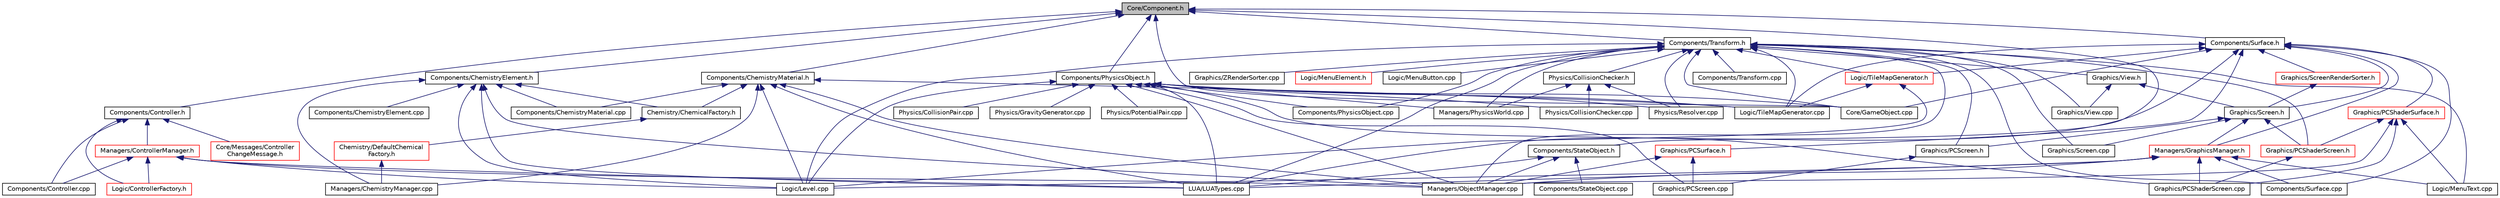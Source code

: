 digraph "Core/Component.h"
{
  edge [fontname="Helvetica",fontsize="10",labelfontname="Helvetica",labelfontsize="10"];
  node [fontname="Helvetica",fontsize="10",shape=record];
  Node1 [label="Core/Component.h",height=0.2,width=0.4,color="black", fillcolor="grey75", style="filled", fontcolor="black"];
  Node1 -> Node2 [dir="back",color="midnightblue",fontsize="10",style="solid",fontname="Helvetica"];
  Node2 [label="Components/ChemistryElement.h",height=0.2,width=0.4,color="black", fillcolor="white", style="filled",URL="$ChemistryElement_8h.html"];
  Node2 -> Node3 [dir="back",color="midnightblue",fontsize="10",style="solid",fontname="Helvetica"];
  Node3 [label="Chemistry/ChemicalFactory.h",height=0.2,width=0.4,color="black", fillcolor="white", style="filled",URL="$ChemicalFactory_8h.html"];
  Node3 -> Node4 [dir="back",color="midnightblue",fontsize="10",style="solid",fontname="Helvetica"];
  Node4 [label="Chemistry/DefaultChemical\lFactory.h",height=0.2,width=0.4,color="red", fillcolor="white", style="filled",URL="$DefaultChemicalFactory_8h.html"];
  Node4 -> Node5 [dir="back",color="midnightblue",fontsize="10",style="solid",fontname="Helvetica"];
  Node5 [label="Managers/ChemistryManager.cpp",height=0.2,width=0.4,color="black", fillcolor="white", style="filled",URL="$ChemistryManager_8cpp.html"];
  Node2 -> Node6 [dir="back",color="midnightblue",fontsize="10",style="solid",fontname="Helvetica"];
  Node6 [label="Components/ChemistryElement.cpp",height=0.2,width=0.4,color="black", fillcolor="white", style="filled",URL="$ChemistryElement_8cpp.html"];
  Node2 -> Node7 [dir="back",color="midnightblue",fontsize="10",style="solid",fontname="Helvetica"];
  Node7 [label="Components/ChemistryMaterial.cpp",height=0.2,width=0.4,color="black", fillcolor="white", style="filled",URL="$ChemistryMaterial_8cpp.html"];
  Node2 -> Node8 [dir="back",color="midnightblue",fontsize="10",style="solid",fontname="Helvetica"];
  Node8 [label="Logic/Level.cpp",height=0.2,width=0.4,color="black", fillcolor="white", style="filled",URL="$Level_8cpp.html"];
  Node2 -> Node9 [dir="back",color="midnightblue",fontsize="10",style="solid",fontname="Helvetica"];
  Node9 [label="LUA/LUATypes.cpp",height=0.2,width=0.4,color="black", fillcolor="white", style="filled",URL="$LUATypes_8cpp.html"];
  Node2 -> Node5 [dir="back",color="midnightblue",fontsize="10",style="solid",fontname="Helvetica"];
  Node2 -> Node10 [dir="back",color="midnightblue",fontsize="10",style="solid",fontname="Helvetica"];
  Node10 [label="Managers/ObjectManager.cpp",height=0.2,width=0.4,color="black", fillcolor="white", style="filled",URL="$ObjectManager_8cpp.html"];
  Node1 -> Node11 [dir="back",color="midnightblue",fontsize="10",style="solid",fontname="Helvetica"];
  Node11 [label="Components/ChemistryMaterial.h",height=0.2,width=0.4,color="black", fillcolor="white", style="filled",URL="$ChemistryMaterial_8h.html"];
  Node11 -> Node3 [dir="back",color="midnightblue",fontsize="10",style="solid",fontname="Helvetica"];
  Node11 -> Node7 [dir="back",color="midnightblue",fontsize="10",style="solid",fontname="Helvetica"];
  Node11 -> Node8 [dir="back",color="midnightblue",fontsize="10",style="solid",fontname="Helvetica"];
  Node11 -> Node12 [dir="back",color="midnightblue",fontsize="10",style="solid",fontname="Helvetica"];
  Node12 [label="Logic/TileMapGenerator.cpp",height=0.2,width=0.4,color="black", fillcolor="white", style="filled",URL="$TileMapGenerator_8cpp.html"];
  Node11 -> Node9 [dir="back",color="midnightblue",fontsize="10",style="solid",fontname="Helvetica"];
  Node11 -> Node5 [dir="back",color="midnightblue",fontsize="10",style="solid",fontname="Helvetica"];
  Node11 -> Node10 [dir="back",color="midnightblue",fontsize="10",style="solid",fontname="Helvetica"];
  Node1 -> Node13 [dir="back",color="midnightblue",fontsize="10",style="solid",fontname="Helvetica"];
  Node13 [label="Components/Controller.h",height=0.2,width=0.4,color="black", fillcolor="white", style="filled",URL="$Controller_8h.html"];
  Node13 -> Node14 [dir="back",color="midnightblue",fontsize="10",style="solid",fontname="Helvetica"];
  Node14 [label="Components/Controller.cpp",height=0.2,width=0.4,color="black", fillcolor="white", style="filled",URL="$Controller_8cpp.html"];
  Node13 -> Node15 [dir="back",color="midnightblue",fontsize="10",style="solid",fontname="Helvetica"];
  Node15 [label="Core/Messages/Controller\lChangeMessage.h",height=0.2,width=0.4,color="red", fillcolor="white", style="filled",URL="$ControllerChangeMessage_8h.html"];
  Node13 -> Node16 [dir="back",color="midnightblue",fontsize="10",style="solid",fontname="Helvetica"];
  Node16 [label="Logic/ControllerFactory.h",height=0.2,width=0.4,color="red", fillcolor="white", style="filled",URL="$ControllerFactory_8h.html"];
  Node13 -> Node17 [dir="back",color="midnightblue",fontsize="10",style="solid",fontname="Helvetica"];
  Node17 [label="Managers/ControllerManager.h",height=0.2,width=0.4,color="red", fillcolor="white", style="filled",URL="$ControllerManager_8h.html"];
  Node17 -> Node14 [dir="back",color="midnightblue",fontsize="10",style="solid",fontname="Helvetica"];
  Node17 -> Node16 [dir="back",color="midnightblue",fontsize="10",style="solid",fontname="Helvetica"];
  Node17 -> Node8 [dir="back",color="midnightblue",fontsize="10",style="solid",fontname="Helvetica"];
  Node17 -> Node9 [dir="back",color="midnightblue",fontsize="10",style="solid",fontname="Helvetica"];
  Node17 -> Node10 [dir="back",color="midnightblue",fontsize="10",style="solid",fontname="Helvetica"];
  Node1 -> Node18 [dir="back",color="midnightblue",fontsize="10",style="solid",fontname="Helvetica"];
  Node18 [label="Components/PhysicsObject.h",height=0.2,width=0.4,color="black", fillcolor="white", style="filled",URL="$PhysicsObject_8h.html"];
  Node18 -> Node19 [dir="back",color="midnightblue",fontsize="10",style="solid",fontname="Helvetica"];
  Node19 [label="Components/PhysicsObject.cpp",height=0.2,width=0.4,color="black", fillcolor="white", style="filled",URL="$PhysicsObject_8cpp.html"];
  Node18 -> Node20 [dir="back",color="midnightblue",fontsize="10",style="solid",fontname="Helvetica"];
  Node20 [label="Core/GameObject.cpp",height=0.2,width=0.4,color="black", fillcolor="white", style="filled",URL="$GameObject_8cpp.html"];
  Node18 -> Node21 [dir="back",color="midnightblue",fontsize="10",style="solid",fontname="Helvetica"];
  Node21 [label="Graphics/PCScreen.cpp",height=0.2,width=0.4,color="black", fillcolor="white", style="filled",URL="$PCScreen_8cpp.html"];
  Node18 -> Node22 [dir="back",color="midnightblue",fontsize="10",style="solid",fontname="Helvetica"];
  Node22 [label="Graphics/PCShaderScreen.cpp",height=0.2,width=0.4,color="black", fillcolor="white", style="filled",URL="$PCShaderScreen_8cpp.html"];
  Node18 -> Node8 [dir="back",color="midnightblue",fontsize="10",style="solid",fontname="Helvetica"];
  Node18 -> Node12 [dir="back",color="midnightblue",fontsize="10",style="solid",fontname="Helvetica"];
  Node18 -> Node9 [dir="back",color="midnightblue",fontsize="10",style="solid",fontname="Helvetica"];
  Node18 -> Node10 [dir="back",color="midnightblue",fontsize="10",style="solid",fontname="Helvetica"];
  Node18 -> Node23 [dir="back",color="midnightblue",fontsize="10",style="solid",fontname="Helvetica"];
  Node23 [label="Managers/PhysicsWorld.cpp",height=0.2,width=0.4,color="black", fillcolor="white", style="filled",URL="$PhysicsWorld_8cpp.html"];
  Node18 -> Node24 [dir="back",color="midnightblue",fontsize="10",style="solid",fontname="Helvetica"];
  Node24 [label="Physics/CollisionChecker.cpp",height=0.2,width=0.4,color="black", fillcolor="white", style="filled",URL="$CollisionChecker_8cpp.html"];
  Node18 -> Node25 [dir="back",color="midnightblue",fontsize="10",style="solid",fontname="Helvetica"];
  Node25 [label="Physics/CollisionPair.cpp",height=0.2,width=0.4,color="black", fillcolor="white", style="filled",URL="$CollisionPair_8cpp.html"];
  Node18 -> Node26 [dir="back",color="midnightblue",fontsize="10",style="solid",fontname="Helvetica"];
  Node26 [label="Physics/GravityGenerator.cpp",height=0.2,width=0.4,color="black", fillcolor="white", style="filled",URL="$GravityGenerator_8cpp.html"];
  Node18 -> Node27 [dir="back",color="midnightblue",fontsize="10",style="solid",fontname="Helvetica"];
  Node27 [label="Physics/PotentialPair.cpp",height=0.2,width=0.4,color="black", fillcolor="white", style="filled",URL="$PotentialPair_8cpp.html"];
  Node18 -> Node28 [dir="back",color="midnightblue",fontsize="10",style="solid",fontname="Helvetica"];
  Node28 [label="Physics/Resolver.cpp",height=0.2,width=0.4,color="black", fillcolor="white", style="filled",URL="$Resolver_8cpp.html"];
  Node1 -> Node29 [dir="back",color="midnightblue",fontsize="10",style="solid",fontname="Helvetica"];
  Node29 [label="Components/Transform.h",height=0.2,width=0.4,color="black", fillcolor="white", style="filled",URL="$Transform_8h.html"];
  Node29 -> Node19 [dir="back",color="midnightblue",fontsize="10",style="solid",fontname="Helvetica"];
  Node29 -> Node30 [dir="back",color="midnightblue",fontsize="10",style="solid",fontname="Helvetica"];
  Node30 [label="Components/Surface.cpp",height=0.2,width=0.4,color="black", fillcolor="white", style="filled",URL="$Surface_8cpp.html"];
  Node29 -> Node31 [dir="back",color="midnightblue",fontsize="10",style="solid",fontname="Helvetica"];
  Node31 [label="Components/Transform.cpp",height=0.2,width=0.4,color="black", fillcolor="white", style="filled",URL="$Transform_8cpp.html"];
  Node29 -> Node20 [dir="back",color="midnightblue",fontsize="10",style="solid",fontname="Helvetica"];
  Node29 -> Node32 [dir="back",color="midnightblue",fontsize="10",style="solid",fontname="Helvetica"];
  Node32 [label="Graphics/View.h",height=0.2,width=0.4,color="black", fillcolor="white", style="filled",URL="$View_8h.html"];
  Node32 -> Node33 [dir="back",color="midnightblue",fontsize="10",style="solid",fontname="Helvetica"];
  Node33 [label="Graphics/Screen.h",height=0.2,width=0.4,color="black", fillcolor="white", style="filled",URL="$Screen_8h.html"];
  Node33 -> Node34 [dir="back",color="midnightblue",fontsize="10",style="solid",fontname="Helvetica"];
  Node34 [label="Graphics/PCScreen.h",height=0.2,width=0.4,color="black", fillcolor="white", style="filled",URL="$PCScreen_8h.html"];
  Node34 -> Node21 [dir="back",color="midnightblue",fontsize="10",style="solid",fontname="Helvetica"];
  Node33 -> Node35 [dir="back",color="midnightblue",fontsize="10",style="solid",fontname="Helvetica"];
  Node35 [label="Graphics/PCShaderScreen.h",height=0.2,width=0.4,color="red", fillcolor="white", style="filled",URL="$PCShaderScreen_8h.html"];
  Node35 -> Node22 [dir="back",color="midnightblue",fontsize="10",style="solid",fontname="Helvetica"];
  Node33 -> Node36 [dir="back",color="midnightblue",fontsize="10",style="solid",fontname="Helvetica"];
  Node36 [label="Graphics/Screen.cpp",height=0.2,width=0.4,color="black", fillcolor="white", style="filled",URL="$Screen_8cpp.html"];
  Node33 -> Node37 [dir="back",color="midnightblue",fontsize="10",style="solid",fontname="Helvetica"];
  Node37 [label="Managers/GraphicsManager.h",height=0.2,width=0.4,color="red", fillcolor="white", style="filled",URL="$GraphicsManager_8h.html"];
  Node37 -> Node30 [dir="back",color="midnightblue",fontsize="10",style="solid",fontname="Helvetica"];
  Node37 -> Node22 [dir="back",color="midnightblue",fontsize="10",style="solid",fontname="Helvetica"];
  Node37 -> Node8 [dir="back",color="midnightblue",fontsize="10",style="solid",fontname="Helvetica"];
  Node37 -> Node38 [dir="back",color="midnightblue",fontsize="10",style="solid",fontname="Helvetica"];
  Node38 [label="Logic/MenuText.cpp",height=0.2,width=0.4,color="black", fillcolor="white", style="filled",URL="$MenuText_8cpp.html"];
  Node37 -> Node9 [dir="back",color="midnightblue",fontsize="10",style="solid",fontname="Helvetica"];
  Node37 -> Node10 [dir="back",color="midnightblue",fontsize="10",style="solid",fontname="Helvetica"];
  Node32 -> Node39 [dir="back",color="midnightblue",fontsize="10",style="solid",fontname="Helvetica"];
  Node39 [label="Graphics/View.cpp",height=0.2,width=0.4,color="black", fillcolor="white", style="filled",URL="$View_8cpp.html"];
  Node29 -> Node34 [dir="back",color="midnightblue",fontsize="10",style="solid",fontname="Helvetica"];
  Node29 -> Node35 [dir="back",color="midnightblue",fontsize="10",style="solid",fontname="Helvetica"];
  Node29 -> Node36 [dir="back",color="midnightblue",fontsize="10",style="solid",fontname="Helvetica"];
  Node29 -> Node39 [dir="back",color="midnightblue",fontsize="10",style="solid",fontname="Helvetica"];
  Node29 -> Node40 [dir="back",color="midnightblue",fontsize="10",style="solid",fontname="Helvetica"];
  Node40 [label="Graphics/ZRenderSorter.cpp",height=0.2,width=0.4,color="black", fillcolor="white", style="filled",URL="$ZRenderSorter_8cpp.html"];
  Node29 -> Node41 [dir="back",color="midnightblue",fontsize="10",style="solid",fontname="Helvetica"];
  Node41 [label="Logic/TileMapGenerator.h",height=0.2,width=0.4,color="red", fillcolor="white", style="filled",URL="$TileMapGenerator_8h.html"];
  Node41 -> Node8 [dir="back",color="midnightblue",fontsize="10",style="solid",fontname="Helvetica"];
  Node41 -> Node12 [dir="back",color="midnightblue",fontsize="10",style="solid",fontname="Helvetica"];
  Node29 -> Node8 [dir="back",color="midnightblue",fontsize="10",style="solid",fontname="Helvetica"];
  Node29 -> Node42 [dir="back",color="midnightblue",fontsize="10",style="solid",fontname="Helvetica"];
  Node42 [label="Logic/MenuElement.h",height=0.2,width=0.4,color="red", fillcolor="white", style="filled",URL="$MenuElement_8h.html"];
  Node29 -> Node43 [dir="back",color="midnightblue",fontsize="10",style="solid",fontname="Helvetica"];
  Node43 [label="Logic/MenuButton.cpp",height=0.2,width=0.4,color="black", fillcolor="white", style="filled",URL="$MenuButton_8cpp.html"];
  Node29 -> Node38 [dir="back",color="midnightblue",fontsize="10",style="solid",fontname="Helvetica"];
  Node29 -> Node12 [dir="back",color="midnightblue",fontsize="10",style="solid",fontname="Helvetica"];
  Node29 -> Node9 [dir="back",color="midnightblue",fontsize="10",style="solid",fontname="Helvetica"];
  Node29 -> Node10 [dir="back",color="midnightblue",fontsize="10",style="solid",fontname="Helvetica"];
  Node29 -> Node23 [dir="back",color="midnightblue",fontsize="10",style="solid",fontname="Helvetica"];
  Node29 -> Node44 [dir="back",color="midnightblue",fontsize="10",style="solid",fontname="Helvetica"];
  Node44 [label="Physics/CollisionChecker.h",height=0.2,width=0.4,color="black", fillcolor="white", style="filled",URL="$CollisionChecker_8h.html"];
  Node44 -> Node23 [dir="back",color="midnightblue",fontsize="10",style="solid",fontname="Helvetica"];
  Node44 -> Node24 [dir="back",color="midnightblue",fontsize="10",style="solid",fontname="Helvetica"];
  Node44 -> Node28 [dir="back",color="midnightblue",fontsize="10",style="solid",fontname="Helvetica"];
  Node29 -> Node28 [dir="back",color="midnightblue",fontsize="10",style="solid",fontname="Helvetica"];
  Node1 -> Node45 [dir="back",color="midnightblue",fontsize="10",style="solid",fontname="Helvetica"];
  Node45 [label="Components/StateObject.h",height=0.2,width=0.4,color="black", fillcolor="white", style="filled",URL="$StateObject_8h.html"];
  Node45 -> Node46 [dir="back",color="midnightblue",fontsize="10",style="solid",fontname="Helvetica"];
  Node46 [label="Components/StateObject.cpp",height=0.2,width=0.4,color="black", fillcolor="white", style="filled",URL="$StateObject_8cpp.html"];
  Node45 -> Node9 [dir="back",color="midnightblue",fontsize="10",style="solid",fontname="Helvetica"];
  Node45 -> Node10 [dir="back",color="midnightblue",fontsize="10",style="solid",fontname="Helvetica"];
  Node1 -> Node47 [dir="back",color="midnightblue",fontsize="10",style="solid",fontname="Helvetica"];
  Node47 [label="Components/Surface.h",height=0.2,width=0.4,color="black", fillcolor="white", style="filled",URL="$Surface_8h.html"];
  Node47 -> Node30 [dir="back",color="midnightblue",fontsize="10",style="solid",fontname="Helvetica"];
  Node47 -> Node20 [dir="back",color="midnightblue",fontsize="10",style="solid",fontname="Helvetica"];
  Node47 -> Node48 [dir="back",color="midnightblue",fontsize="10",style="solid",fontname="Helvetica"];
  Node48 [label="Graphics/ScreenRenderSorter.h",height=0.2,width=0.4,color="red", fillcolor="white", style="filled",URL="$ScreenRenderSorter_8h.html"];
  Node48 -> Node33 [dir="back",color="midnightblue",fontsize="10",style="solid",fontname="Helvetica"];
  Node47 -> Node33 [dir="back",color="midnightblue",fontsize="10",style="solid",fontname="Helvetica"];
  Node47 -> Node49 [dir="back",color="midnightblue",fontsize="10",style="solid",fontname="Helvetica"];
  Node49 [label="Graphics/PCSurface.h",height=0.2,width=0.4,color="red", fillcolor="white", style="filled",URL="$PCSurface_8h.html"];
  Node49 -> Node21 [dir="back",color="midnightblue",fontsize="10",style="solid",fontname="Helvetica"];
  Node49 -> Node10 [dir="back",color="midnightblue",fontsize="10",style="solid",fontname="Helvetica"];
  Node47 -> Node50 [dir="back",color="midnightblue",fontsize="10",style="solid",fontname="Helvetica"];
  Node50 [label="Graphics/PCShaderSurface.h",height=0.2,width=0.4,color="red", fillcolor="white", style="filled",URL="$PCShaderSurface_8h.html"];
  Node50 -> Node35 [dir="back",color="midnightblue",fontsize="10",style="solid",fontname="Helvetica"];
  Node50 -> Node22 [dir="back",color="midnightblue",fontsize="10",style="solid",fontname="Helvetica"];
  Node50 -> Node38 [dir="back",color="midnightblue",fontsize="10",style="solid",fontname="Helvetica"];
  Node50 -> Node10 [dir="back",color="midnightblue",fontsize="10",style="solid",fontname="Helvetica"];
  Node47 -> Node41 [dir="back",color="midnightblue",fontsize="10",style="solid",fontname="Helvetica"];
  Node47 -> Node12 [dir="back",color="midnightblue",fontsize="10",style="solid",fontname="Helvetica"];
  Node47 -> Node9 [dir="back",color="midnightblue",fontsize="10",style="solid",fontname="Helvetica"];
  Node47 -> Node37 [dir="back",color="midnightblue",fontsize="10",style="solid",fontname="Helvetica"];
  Node1 -> Node20 [dir="back",color="midnightblue",fontsize="10",style="solid",fontname="Helvetica"];
}
